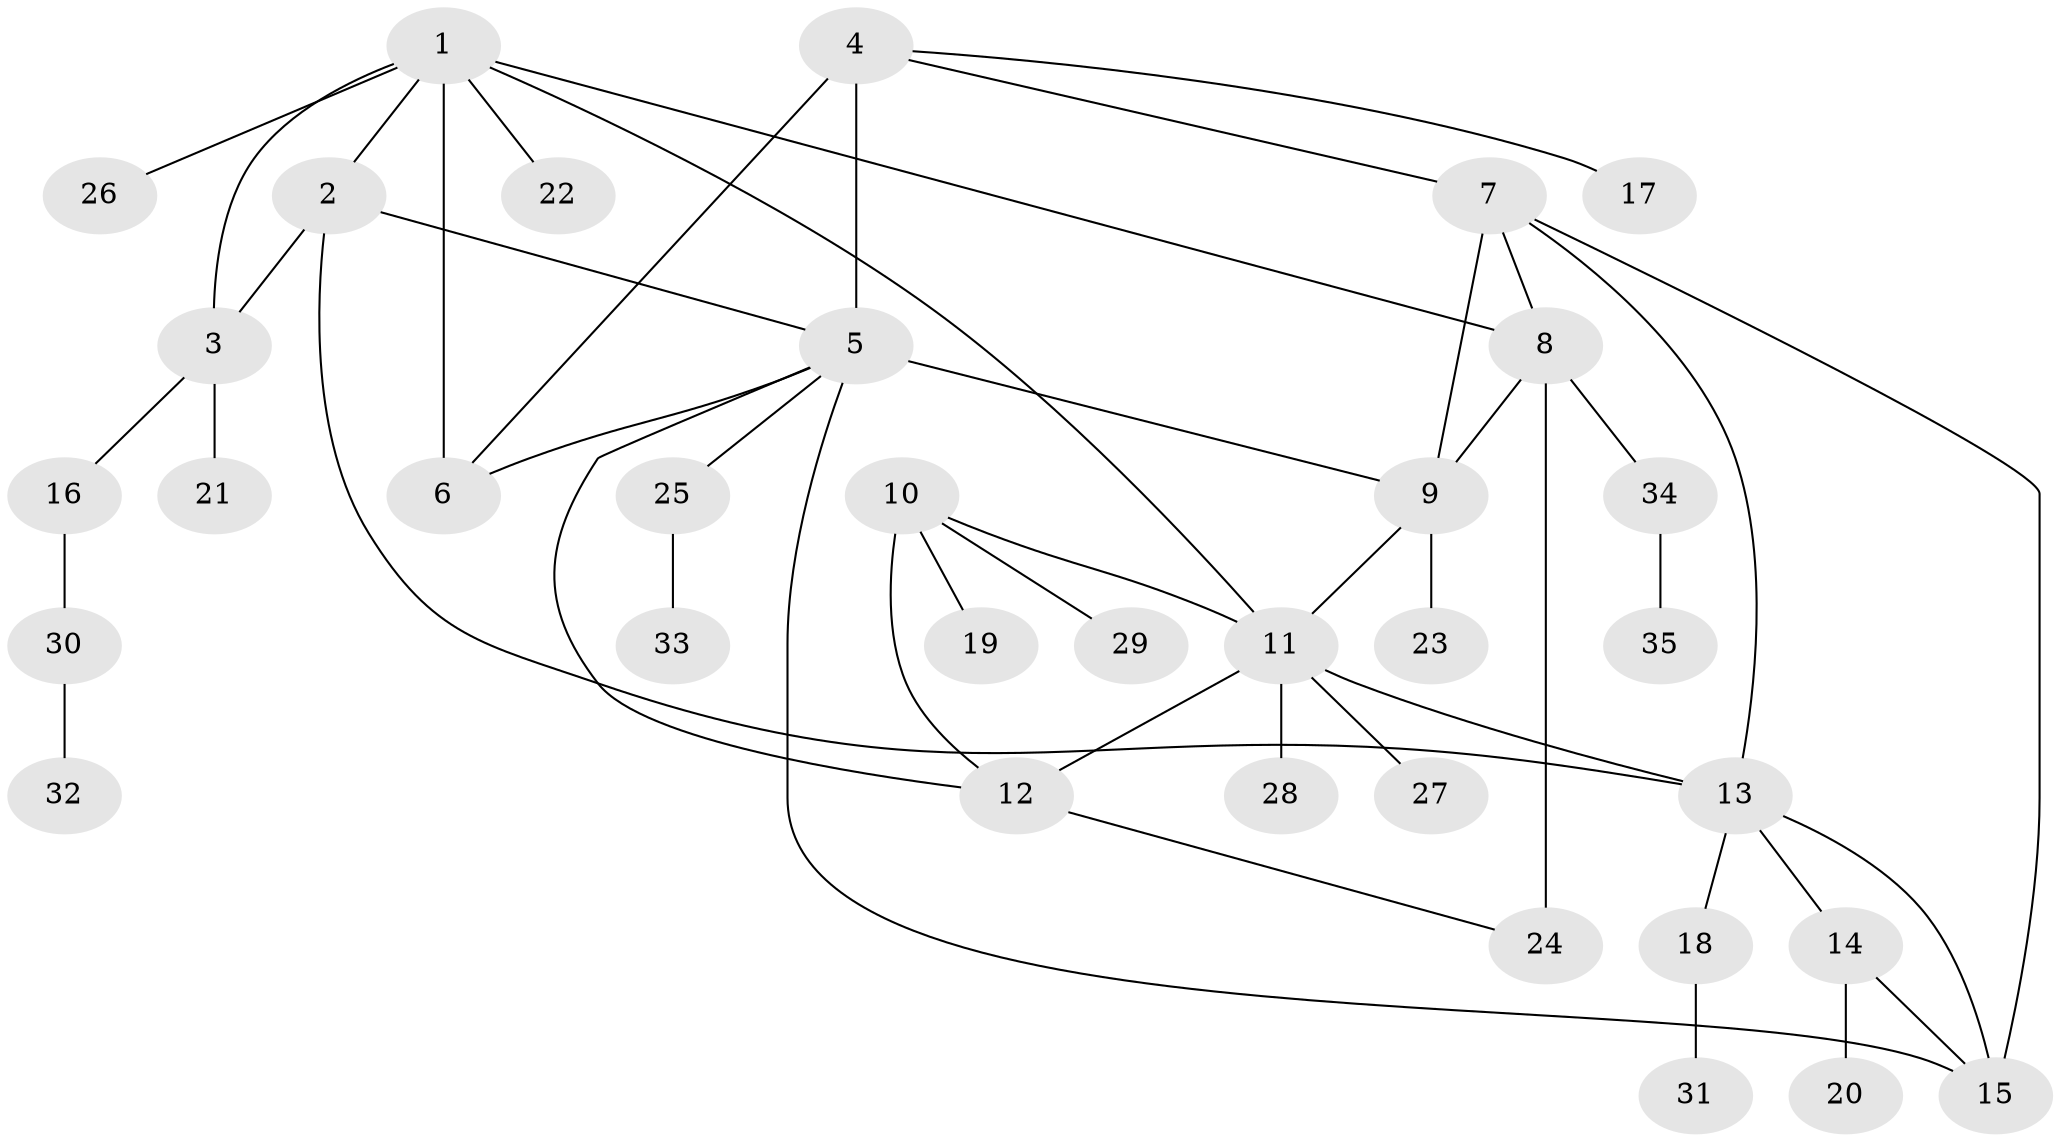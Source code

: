 // original degree distribution, {8: 0.028985507246376812, 4: 0.043478260869565216, 5: 0.057971014492753624, 9: 0.028985507246376812, 6: 0.043478260869565216, 10: 0.014492753623188406, 3: 0.07246376811594203, 1: 0.5652173913043478, 2: 0.14492753623188406}
// Generated by graph-tools (version 1.1) at 2025/37/03/09/25 02:37:31]
// undirected, 35 vertices, 49 edges
graph export_dot {
graph [start="1"]
  node [color=gray90,style=filled];
  1;
  2;
  3;
  4;
  5;
  6;
  7;
  8;
  9;
  10;
  11;
  12;
  13;
  14;
  15;
  16;
  17;
  18;
  19;
  20;
  21;
  22;
  23;
  24;
  25;
  26;
  27;
  28;
  29;
  30;
  31;
  32;
  33;
  34;
  35;
  1 -- 2 [weight=1.0];
  1 -- 3 [weight=1.0];
  1 -- 6 [weight=1.0];
  1 -- 8 [weight=1.0];
  1 -- 11 [weight=1.0];
  1 -- 22 [weight=1.0];
  1 -- 26 [weight=1.0];
  2 -- 3 [weight=1.0];
  2 -- 5 [weight=1.0];
  2 -- 13 [weight=1.0];
  3 -- 16 [weight=1.0];
  3 -- 21 [weight=1.0];
  4 -- 5 [weight=2.0];
  4 -- 6 [weight=1.0];
  4 -- 7 [weight=1.0];
  4 -- 17 [weight=1.0];
  5 -- 6 [weight=1.0];
  5 -- 9 [weight=1.0];
  5 -- 12 [weight=1.0];
  5 -- 15 [weight=1.0];
  5 -- 25 [weight=1.0];
  7 -- 8 [weight=1.0];
  7 -- 9 [weight=1.0];
  7 -- 13 [weight=1.0];
  7 -- 15 [weight=1.0];
  8 -- 9 [weight=1.0];
  8 -- 24 [weight=5.0];
  8 -- 34 [weight=1.0];
  9 -- 11 [weight=1.0];
  9 -- 23 [weight=3.0];
  10 -- 11 [weight=1.0];
  10 -- 12 [weight=1.0];
  10 -- 19 [weight=1.0];
  10 -- 29 [weight=1.0];
  11 -- 12 [weight=1.0];
  11 -- 13 [weight=1.0];
  11 -- 27 [weight=1.0];
  11 -- 28 [weight=2.0];
  12 -- 24 [weight=1.0];
  13 -- 14 [weight=1.0];
  13 -- 15 [weight=1.0];
  13 -- 18 [weight=1.0];
  14 -- 15 [weight=1.0];
  14 -- 20 [weight=3.0];
  16 -- 30 [weight=1.0];
  18 -- 31 [weight=2.0];
  25 -- 33 [weight=1.0];
  30 -- 32 [weight=1.0];
  34 -- 35 [weight=1.0];
}
